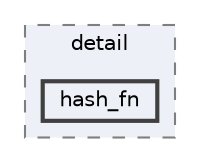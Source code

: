 digraph "C:/Users/HP/Documents/GitHub/Minero-Game/Classes/lib/include/c++/ext/pb_ds/detail/hash_fn"
{
 // LATEX_PDF_SIZE
  bgcolor="transparent";
  edge [fontname=Helvetica,fontsize=10,labelfontname=Helvetica,labelfontsize=10];
  node [fontname=Helvetica,fontsize=10,shape=box,height=0.2,width=0.4];
  compound=true
  subgraph clusterdir_36ea5ff05da98f3f134d69092af8e345 {
    graph [ bgcolor="#edf0f7", pencolor="grey50", label="detail", fontname=Helvetica,fontsize=10 style="filled,dashed", URL="dir_36ea5ff05da98f3f134d69092af8e345.html",tooltip=""]
  dir_1aacbddb36e7aed297cd661e05c4e71a [label="hash_fn", fillcolor="#edf0f7", color="grey25", style="filled,bold", URL="dir_1aacbddb36e7aed297cd661e05c4e71a.html",tooltip=""];
  }
}
